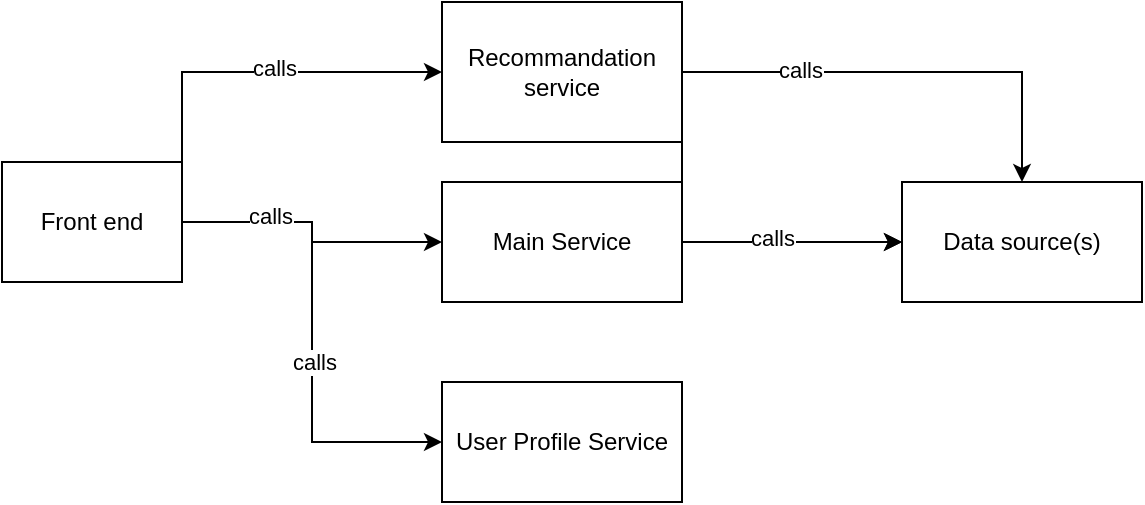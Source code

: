 <mxfile version="15.6.8" type="device"><diagram id="XUgnBCmEznqXAnMKqu_n" name="Page-1"><mxGraphModel dx="1422" dy="762" grid="1" gridSize="10" guides="1" tooltips="1" connect="1" arrows="1" fold="1" page="1" pageScale="1" pageWidth="827" pageHeight="1169" math="0" shadow="0"><root><mxCell id="0"/><mxCell id="1" parent="0"/><mxCell id="rXLINp4lD7tlDy_EZUld-3" style="edgeStyle=orthogonalEdgeStyle;rounded=0;orthogonalLoop=1;jettySize=auto;html=1;exitX=1;exitY=0;exitDx=0;exitDy=0;entryX=0;entryY=0.5;entryDx=0;entryDy=0;" edge="1" parent="1" source="rXLINp4lD7tlDy_EZUld-1" target="rXLINp4lD7tlDy_EZUld-2"><mxGeometry relative="1" as="geometry"/></mxCell><mxCell id="rXLINp4lD7tlDy_EZUld-12" value="calls" style="edgeLabel;html=1;align=center;verticalAlign=middle;resizable=0;points=[];" vertex="1" connectable="0" parent="rXLINp4lD7tlDy_EZUld-3"><mxGeometry x="0.04" y="2" relative="1" as="geometry"><mxPoint as="offset"/></mxGeometry></mxCell><mxCell id="rXLINp4lD7tlDy_EZUld-5" style="edgeStyle=orthogonalEdgeStyle;rounded=0;orthogonalLoop=1;jettySize=auto;html=1;entryX=0;entryY=0.5;entryDx=0;entryDy=0;" edge="1" parent="1" source="rXLINp4lD7tlDy_EZUld-1" target="rXLINp4lD7tlDy_EZUld-4"><mxGeometry relative="1" as="geometry"/></mxCell><mxCell id="rXLINp4lD7tlDy_EZUld-7" style="edgeStyle=orthogonalEdgeStyle;rounded=0;orthogonalLoop=1;jettySize=auto;html=1;entryX=0;entryY=0.5;entryDx=0;entryDy=0;" edge="1" parent="1" source="rXLINp4lD7tlDy_EZUld-1" target="rXLINp4lD7tlDy_EZUld-6"><mxGeometry relative="1" as="geometry"/></mxCell><mxCell id="rXLINp4lD7tlDy_EZUld-13" value="calls" style="edgeLabel;html=1;align=center;verticalAlign=middle;resizable=0;points=[];" vertex="1" connectable="0" parent="rXLINp4lD7tlDy_EZUld-7"><mxGeometry x="-0.633" y="3" relative="1" as="geometry"><mxPoint as="offset"/></mxGeometry></mxCell><mxCell id="rXLINp4lD7tlDy_EZUld-14" value="calls" style="edgeLabel;html=1;align=center;verticalAlign=middle;resizable=0;points=[];" vertex="1" connectable="0" parent="rXLINp4lD7tlDy_EZUld-7"><mxGeometry x="0.125" y="1" relative="1" as="geometry"><mxPoint as="offset"/></mxGeometry></mxCell><mxCell id="rXLINp4lD7tlDy_EZUld-1" value="Front end" style="rounded=0;whiteSpace=wrap;html=1;" vertex="1" parent="1"><mxGeometry x="90" y="160" width="90" height="60" as="geometry"/></mxCell><mxCell id="rXLINp4lD7tlDy_EZUld-9" style="edgeStyle=orthogonalEdgeStyle;rounded=0;orthogonalLoop=1;jettySize=auto;html=1;exitX=1;exitY=1;exitDx=0;exitDy=0;entryX=0;entryY=0.5;entryDx=0;entryDy=0;" edge="1" parent="1" source="rXLINp4lD7tlDy_EZUld-2" target="rXLINp4lD7tlDy_EZUld-8"><mxGeometry relative="1" as="geometry"/></mxCell><mxCell id="rXLINp4lD7tlDy_EZUld-11" style="edgeStyle=orthogonalEdgeStyle;rounded=0;orthogonalLoop=1;jettySize=auto;html=1;entryX=0.5;entryY=0;entryDx=0;entryDy=0;" edge="1" parent="1" source="rXLINp4lD7tlDy_EZUld-2" target="rXLINp4lD7tlDy_EZUld-8"><mxGeometry relative="1" as="geometry"/></mxCell><mxCell id="rXLINp4lD7tlDy_EZUld-16" value="calls" style="edgeLabel;html=1;align=center;verticalAlign=middle;resizable=0;points=[];" vertex="1" connectable="0" parent="rXLINp4lD7tlDy_EZUld-11"><mxGeometry x="-0.476" y="1" relative="1" as="geometry"><mxPoint as="offset"/></mxGeometry></mxCell><mxCell id="rXLINp4lD7tlDy_EZUld-2" value="Recommandation service" style="rounded=0;whiteSpace=wrap;html=1;" vertex="1" parent="1"><mxGeometry x="310" y="80" width="120" height="70" as="geometry"/></mxCell><mxCell id="rXLINp4lD7tlDy_EZUld-10" style="edgeStyle=orthogonalEdgeStyle;rounded=0;orthogonalLoop=1;jettySize=auto;html=1;entryX=0;entryY=0.5;entryDx=0;entryDy=0;" edge="1" parent="1" source="rXLINp4lD7tlDy_EZUld-4" target="rXLINp4lD7tlDy_EZUld-8"><mxGeometry relative="1" as="geometry"/></mxCell><mxCell id="rXLINp4lD7tlDy_EZUld-15" value="calls" style="edgeLabel;html=1;align=center;verticalAlign=middle;resizable=0;points=[];" vertex="1" connectable="0" parent="rXLINp4lD7tlDy_EZUld-10"><mxGeometry x="-0.182" y="2" relative="1" as="geometry"><mxPoint as="offset"/></mxGeometry></mxCell><mxCell id="rXLINp4lD7tlDy_EZUld-4" value="Main Service" style="rounded=0;whiteSpace=wrap;html=1;" vertex="1" parent="1"><mxGeometry x="310" y="170" width="120" height="60" as="geometry"/></mxCell><mxCell id="rXLINp4lD7tlDy_EZUld-6" value="User Profile Service" style="rounded=0;whiteSpace=wrap;html=1;" vertex="1" parent="1"><mxGeometry x="310" y="270" width="120" height="60" as="geometry"/></mxCell><mxCell id="rXLINp4lD7tlDy_EZUld-8" value="Data source(s)" style="rounded=0;whiteSpace=wrap;html=1;" vertex="1" parent="1"><mxGeometry x="540" y="170" width="120" height="60" as="geometry"/></mxCell></root></mxGraphModel></diagram></mxfile>